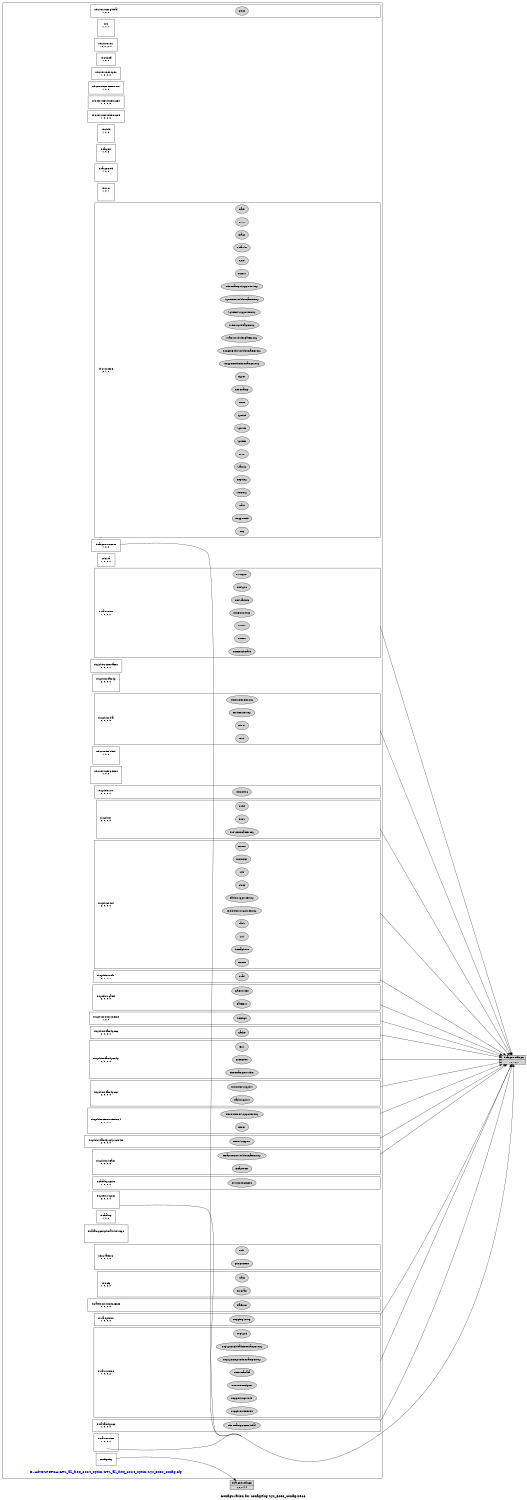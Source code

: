 digraph configuration {
    size="7.5,10";
    rankdir=LR;
    ranksep=".50 equally";
    concentrate=true;
    compound=true;
    label="\nConfiguration for configPkg/Sys_BIOs_config.xe66"
  node [font=Helvetica, fontsize=14, fontcolor=black];  subgraph cluster0 {label=""; __cfg [label="D:/AdvDSPFPGA/GTZ_all_freq_2024_optim/GTZ_all_freq_2024_optim/Sys_BIOs_config.cfg", color=white, fontcolor=blue];
    node [font=Helvetica, fontsize=10];    subgraph cluster1 {
        label="";
        xdc_services_global__top [shape=box,label="xdc.services.global\n1, 0, 0", color=white];
        xdc_services_global__bot [shape=point,label="", style=invis];
        xdc_services_global_Clock [style=filled,fillcolor=lightgray, label="Clock"];
        xdc_services_global__top -> xdc_services_global_Clock[style=invis];
        xdc_services_global_Clock -> xdc_services_global__bot[style=invis];
    }
    subgraph cluster2 {
        label="";
        xdc__top [shape=box,label="xdc\n1, 1, 1", color=white];
        xdc__bot [shape=point,label="", style=invis];
    }
    subgraph cluster3 {
        label="";
        xdc_corevers__top [shape=box,label="xdc.corevers\n16, 0, 2, 0", color=white];
    }
    subgraph cluster4 {
        label="";
        xdc_shelf__top [shape=box,label="xdc.shelf\n1, 0, 0", color=white];
    }
    subgraph cluster5 {
        label="";
        xdc_services_spec__top [shape=box,label="xdc.services.spec\n1, 0, 0, 0", color=white];
    }
    subgraph cluster6 {
        label="";
        xdc_services_intern_xsr__top [shape=box,label="xdc.services.intern.xsr\n1, 0, 0", color=white];
    }
    subgraph cluster7 {
        label="";
        xdc_services_intern_gen__top [shape=box,label="xdc.services.intern.gen\n1, 0, 0, 0", color=white];
    }
    subgraph cluster8 {
        label="";
        xdc_services_intern_cmd__top [shape=box,label="xdc.services.intern.cmd\n1, 0, 0, 0", color=white];
    }
    subgraph cluster9 {
        label="";
        xdc_bld__top [shape=box,label="xdc.bld\n1, 0, 2", color=white];
        xdc_bld__bot [shape=point,label="", style=invis];
    }
    subgraph cluster10 {
        label="";
        ti_targets__top [shape=box,label="ti.targets\n1, 0, 3", color=white];
        ti_targets__bot [shape=point,label="", style=invis];
    }
    subgraph cluster11 {
        label="";
        ti_targets_elf__top [shape=box,label="ti.targets.elf\n1, 0, 0", color=white];
        ti_targets_elf__bot [shape=point,label="", style=invis];
    }
    subgraph cluster12 {
        label="";
        xdc_rov__top [shape=box,label="xdc.rov\n1, 0, 1", color=white];
        xdc_rov__bot [shape=point,label="", style=invis];
    }
    subgraph cluster13 {
        label="";
        xdc_runtime__top [shape=box,label="xdc.runtime\n2, 1, 0", color=white];
        xdc_runtime__bot [shape=point,label="", style=invis];
        xdc_runtime_Assert [style=filled,fillcolor=lightgray, label="Assert"];
        xdc_runtime__top -> xdc_runtime_Assert[style=invis];
        xdc_runtime_Assert -> xdc_runtime__bot[style=invis];
        xdc_runtime_Core [style=filled,fillcolor=lightgray, label="Core"];
        xdc_runtime__top -> xdc_runtime_Core[style=invis];
        xdc_runtime_Core -> xdc_runtime__bot[style=invis];
        xdc_runtime_Defaults [style=filled,fillcolor=lightgray, label="Defaults"];
        xdc_runtime__top -> xdc_runtime_Defaults[style=invis];
        xdc_runtime_Defaults -> xdc_runtime__bot[style=invis];
        xdc_runtime_Diags [style=filled,fillcolor=lightgray, label="Diags"];
        xdc_runtime__top -> xdc_runtime_Diags[style=invis];
        xdc_runtime_Diags -> xdc_runtime__bot[style=invis];
        xdc_runtime_Error [style=filled,fillcolor=lightgray, label="Error"];
        xdc_runtime__top -> xdc_runtime_Error[style=invis];
        xdc_runtime_Error -> xdc_runtime__bot[style=invis];
        xdc_runtime_Gate [style=filled,fillcolor=lightgray, label="Gate"];
        xdc_runtime__top -> xdc_runtime_Gate[style=invis];
        xdc_runtime_Gate -> xdc_runtime__bot[style=invis];
        xdc_runtime_Log [style=filled,fillcolor=lightgray, label="Log"];
        xdc_runtime__top -> xdc_runtime_Log[style=invis];
        xdc_runtime_Log -> xdc_runtime__bot[style=invis];
        xdc_runtime_LoggerBuf [style=filled,fillcolor=lightgray, label="LoggerBuf"];
        xdc_runtime__top -> xdc_runtime_LoggerBuf[style=invis];
        xdc_runtime_LoggerBuf -> xdc_runtime__bot[style=invis];
        xdc_runtime_Main [style=filled,fillcolor=lightgray, label="Main"];
        xdc_runtime__top -> xdc_runtime_Main[style=invis];
        xdc_runtime_Main -> xdc_runtime__bot[style=invis];
        xdc_runtime_Memory [style=filled,fillcolor=lightgray, label="Memory"];
        xdc_runtime__top -> xdc_runtime_Memory[style=invis];
        xdc_runtime_Memory -> xdc_runtime__bot[style=invis];
        xdc_runtime_Registry [style=filled,fillcolor=lightgray, label="Registry"];
        xdc_runtime__top -> xdc_runtime_Registry[style=invis];
        xdc_runtime_Registry -> xdc_runtime__bot[style=invis];
        xdc_runtime_Startup [style=filled,fillcolor=lightgray, label="Startup"];
        xdc_runtime__top -> xdc_runtime_Startup[style=invis];
        xdc_runtime_Startup -> xdc_runtime__bot[style=invis];
        xdc_runtime_Reset [style=filled,fillcolor=lightgray, label="Reset"];
        xdc_runtime__top -> xdc_runtime_Reset[style=invis];
        xdc_runtime_Reset -> xdc_runtime__bot[style=invis];
        xdc_runtime_System [style=filled,fillcolor=lightgray, label="System"];
        xdc_runtime__top -> xdc_runtime_System[style=invis];
        xdc_runtime_System -> xdc_runtime__bot[style=invis];
        xdc_runtime_SysMin [style=filled,fillcolor=lightgray, label="SysMin"];
        xdc_runtime__top -> xdc_runtime_SysMin[style=invis];
        xdc_runtime_SysMin -> xdc_runtime__bot[style=invis];
        xdc_runtime_SysStd [style=filled,fillcolor=lightgray, label="SysStd"];
        xdc_runtime__top -> xdc_runtime_SysStd[style=invis];
        xdc_runtime_SysStd -> xdc_runtime__bot[style=invis];
        xdc_runtime_Text [style=filled,fillcolor=lightgray, label="Text"];
        xdc_runtime__top -> xdc_runtime_Text[style=invis];
        xdc_runtime_Text -> xdc_runtime__bot[style=invis];
        xdc_runtime_Timestamp [style=filled,fillcolor=lightgray, label="Timestamp"];
        xdc_runtime__top -> xdc_runtime_Timestamp[style=invis];
        xdc_runtime_Timestamp -> xdc_runtime__bot[style=invis];
        xdc_runtime_Types [style=filled,fillcolor=lightgray, label="Types"];
        xdc_runtime__top -> xdc_runtime_Types[style=invis];
        xdc_runtime_Types -> xdc_runtime__bot[style=invis];
        xdc_runtime_LoggerBuf_TimestampProxy [style=filled,fillcolor=lightgray, label="LoggerBuf_TimestampProxy"];
        xdc_runtime__top -> xdc_runtime_LoggerBuf_TimestampProxy[style=invis];
        xdc_runtime_LoggerBuf_TimestampProxy -> xdc_runtime__bot[style=invis];
        xdc_runtime_LoggerBuf_Module_GateProxy [style=filled,fillcolor=lightgray, label="LoggerBuf_Module_GateProxy"];
        xdc_runtime__top -> xdc_runtime_LoggerBuf_Module_GateProxy[style=invis];
        xdc_runtime_LoggerBuf_Module_GateProxy -> xdc_runtime__bot[style=invis];
        xdc_runtime_Main_Module_GateProxy [style=filled,fillcolor=lightgray, label="Main_Module_GateProxy"];
        xdc_runtime__top -> xdc_runtime_Main_Module_GateProxy[style=invis];
        xdc_runtime_Main_Module_GateProxy -> xdc_runtime__bot[style=invis];
        xdc_runtime_Memory_HeapProxy [style=filled,fillcolor=lightgray, label="Memory_HeapProxy"];
        xdc_runtime__top -> xdc_runtime_Memory_HeapProxy[style=invis];
        xdc_runtime_Memory_HeapProxy -> xdc_runtime__bot[style=invis];
        xdc_runtime_System_SupportProxy [style=filled,fillcolor=lightgray, label="System_SupportProxy"];
        xdc_runtime__top -> xdc_runtime_System_SupportProxy[style=invis];
        xdc_runtime_System_SupportProxy -> xdc_runtime__bot[style=invis];
        xdc_runtime_System_Module_GateProxy [style=filled,fillcolor=lightgray, label="System_Module_GateProxy"];
        xdc_runtime__top -> xdc_runtime_System_Module_GateProxy[style=invis];
        xdc_runtime_System_Module_GateProxy -> xdc_runtime__bot[style=invis];
        xdc_runtime_Timestamp_SupportProxy [style=filled,fillcolor=lightgray, label="Timestamp_SupportProxy"];
        xdc_runtime__top -> xdc_runtime_Timestamp_SupportProxy[style=invis];
        xdc_runtime_Timestamp_SupportProxy -> xdc_runtime__bot[style=invis];
    }
    subgraph cluster14 {
        label="";
        ti_targets_rts6000__top [shape=box,label="ti.targets.rts6000\n1, 0, 0", color=white];
    }
    subgraph cluster15 {
        label="";
        xdc_rta__top [shape=box,label="xdc.rta\n1, 0, 0, 0", color=white];
    }
    subgraph cluster16 {
        label="";
        ti_uia_events__top [shape=box,label="ti.uia.events\n1, 0, 0, 2", color=white];
        ti_uia_events__bot [shape=point,label="", style=invis];
        ti_uia_events_DvtTypes [style=filled,fillcolor=lightgray, label="DvtTypes"];
        ti_uia_events__top -> ti_uia_events_DvtTypes[style=invis];
        ti_uia_events_DvtTypes -> ti_uia_events__bot[style=invis];
        ti_uia_events_UIABenchmark [style=filled,fillcolor=lightgray, label="UIABenchmark"];
        ti_uia_events__top -> ti_uia_events_UIABenchmark[style=invis];
        ti_uia_events_UIABenchmark -> ti_uia_events__bot[style=invis];
        ti_uia_events_UIAErr [style=filled,fillcolor=lightgray, label="UIAErr"];
        ti_uia_events__top -> ti_uia_events_UIAErr[style=invis];
        ti_uia_events_UIAErr -> ti_uia_events__bot[style=invis];
        ti_uia_events_UIAEvt [style=filled,fillcolor=lightgray, label="UIAEvt"];
        ti_uia_events__top -> ti_uia_events_UIAEvt[style=invis];
        ti_uia_events_UIAEvt -> ti_uia_events__bot[style=invis];
        ti_uia_events_UIARoundtrip [style=filled,fillcolor=lightgray, label="UIARoundtrip"];
        ti_uia_events__top -> ti_uia_events_UIARoundtrip[style=invis];
        ti_uia_events_UIARoundtrip -> ti_uia_events__bot[style=invis];
        ti_uia_events_UIAStatistic [style=filled,fillcolor=lightgray, label="UIAStatistic"];
        ti_uia_events__top -> ti_uia_events_UIAStatistic[style=invis];
        ti_uia_events_UIAStatistic -> ti_uia_events__bot[style=invis];
        ti_uia_events_UIASync [style=filled,fillcolor=lightgray, label="UIASync"];
        ti_uia_events__top -> ti_uia_events_UIASync[style=invis];
        ti_uia_events_UIASync -> ti_uia_events__bot[style=invis];
    }
    subgraph cluster17 {
        label="";
        ti_sysbios_interfaces__top [shape=box,label="ti.sysbios.interfaces\n2, 0, 0, 0", color=white];
    }
    subgraph cluster18 {
        label="";
        ti_sysbios_family__top [shape=box,label="ti.sysbios.family\n2, 0, 0, 0", color=white];
        ti_sysbios_family__bot [shape=point,label="", style=invis];
    }
    subgraph cluster19 {
        label="";
        ti_sysbios_hal__top [shape=box,label="ti.sysbios.hal\n2, 0, 0, 0", color=white];
        ti_sysbios_hal__bot [shape=point,label="", style=invis];
        ti_sysbios_hal_Hwi [style=filled,fillcolor=lightgray, label="Hwi"];
        ti_sysbios_hal__top -> ti_sysbios_hal_Hwi[style=invis];
        ti_sysbios_hal_Hwi -> ti_sysbios_hal__bot[style=invis];
        ti_sysbios_hal_Timer [style=filled,fillcolor=lightgray, label="Timer"];
        ti_sysbios_hal__top -> ti_sysbios_hal_Timer[style=invis];
        ti_sysbios_hal_Timer -> ti_sysbios_hal__bot[style=invis];
        ti_sysbios_hal_Hwi_HwiProxy [style=filled,fillcolor=lightgray, label="Hwi_HwiProxy"];
        ti_sysbios_hal__top -> ti_sysbios_hal_Hwi_HwiProxy[style=invis];
        ti_sysbios_hal_Hwi_HwiProxy -> ti_sysbios_hal__bot[style=invis];
        ti_sysbios_hal_Timer_TimerProxy [style=filled,fillcolor=lightgray, label="Timer_TimerProxy"];
        ti_sysbios_hal__top -> ti_sysbios_hal_Timer_TimerProxy[style=invis];
        ti_sysbios_hal_Timer_TimerProxy -> ti_sysbios_hal__bot[style=invis];
    }
    subgraph cluster20 {
        label="";
        xdc_runtime_knl__top [shape=box,label="xdc.runtime.knl\n1, 0, 0", color=white];
        xdc_runtime_knl__bot [shape=point,label="", style=invis];
    }
    subgraph cluster21 {
        label="";
        xdc_services_getset__top [shape=box,label="xdc.services.getset\n1, 0, 0", color=white];
        xdc_services_getset__bot [shape=point,label="", style=invis];
    }
    subgraph cluster22 {
        label="";
        ti_sysbios_rts__top [shape=box,label="ti.sysbios.rts\n2, 0, 0, 0", color=white];
        ti_sysbios_rts__bot [shape=point,label="", style=invis];
        ti_sysbios_rts_MemAlloc [style=filled,fillcolor=lightgray, label="MemAlloc"];
        ti_sysbios_rts__top -> ti_sysbios_rts_MemAlloc[style=invis];
        ti_sysbios_rts_MemAlloc -> ti_sysbios_rts__bot[style=invis];
    }
    subgraph cluster23 {
        label="";
        ti_sysbios__top [shape=box,label="ti.sysbios\n2, 0, 0, 0", color=white];
        ti_sysbios__bot [shape=point,label="", style=invis];
        ti_sysbios_BIOS [style=filled,fillcolor=lightgray, label="BIOS"];
        ti_sysbios__top -> ti_sysbios_BIOS[style=invis];
        ti_sysbios_BIOS -> ti_sysbios__bot[style=invis];
        ti_sysbios_Build [style=filled,fillcolor=lightgray, label="Build"];
        ti_sysbios__top -> ti_sysbios_Build[style=invis];
        ti_sysbios_Build -> ti_sysbios__bot[style=invis];
        ti_sysbios_BIOS_RtsGateProxy [style=filled,fillcolor=lightgray, label="BIOS_RtsGateProxy"];
        ti_sysbios__top -> ti_sysbios_BIOS_RtsGateProxy[style=invis];
        ti_sysbios_BIOS_RtsGateProxy -> ti_sysbios__bot[style=invis];
    }
    subgraph cluster24 {
        label="";
        ti_sysbios_knl__top [shape=box,label="ti.sysbios.knl\n2, 0, 0, 0", color=white];
        ti_sysbios_knl__bot [shape=point,label="", style=invis];
        ti_sysbios_knl_Clock [style=filled,fillcolor=lightgray, label="Clock"];
        ti_sysbios_knl__top -> ti_sysbios_knl_Clock[style=invis];
        ti_sysbios_knl_Clock -> ti_sysbios_knl__bot[style=invis];
        ti_sysbios_knl_Idle [style=filled,fillcolor=lightgray, label="Idle"];
        ti_sysbios_knl__top -> ti_sysbios_knl_Idle[style=invis];
        ti_sysbios_knl_Idle -> ti_sysbios_knl__bot[style=invis];
        ti_sysbios_knl_Intrinsics [style=filled,fillcolor=lightgray, label="Intrinsics"];
        ti_sysbios_knl__top -> ti_sysbios_knl_Intrinsics[style=invis];
        ti_sysbios_knl_Intrinsics -> ti_sysbios_knl__bot[style=invis];
        ti_sysbios_knl_Event [style=filled,fillcolor=lightgray, label="Event"];
        ti_sysbios_knl__top -> ti_sysbios_knl_Event[style=invis];
        ti_sysbios_knl_Event -> ti_sysbios_knl__bot[style=invis];
        ti_sysbios_knl_Queue [style=filled,fillcolor=lightgray, label="Queue"];
        ti_sysbios_knl__top -> ti_sysbios_knl_Queue[style=invis];
        ti_sysbios_knl_Queue -> ti_sysbios_knl__bot[style=invis];
        ti_sysbios_knl_Semaphore [style=filled,fillcolor=lightgray, label="Semaphore"];
        ti_sysbios_knl__top -> ti_sysbios_knl_Semaphore[style=invis];
        ti_sysbios_knl_Semaphore -> ti_sysbios_knl__bot[style=invis];
        ti_sysbios_knl_Swi [style=filled,fillcolor=lightgray, label="Swi"];
        ti_sysbios_knl__top -> ti_sysbios_knl_Swi[style=invis];
        ti_sysbios_knl_Swi -> ti_sysbios_knl__bot[style=invis];
        ti_sysbios_knl_Task [style=filled,fillcolor=lightgray, label="Task"];
        ti_sysbios_knl__top -> ti_sysbios_knl_Task[style=invis];
        ti_sysbios_knl_Task -> ti_sysbios_knl__bot[style=invis];
        ti_sysbios_knl_Intrinsics_SupportProxy [style=filled,fillcolor=lightgray, label="Intrinsics_SupportProxy"];
        ti_sysbios_knl__top -> ti_sysbios_knl_Intrinsics_SupportProxy[style=invis];
        ti_sysbios_knl_Intrinsics_SupportProxy -> ti_sysbios_knl__bot[style=invis];
        ti_sysbios_knl_Task_SupportProxy [style=filled,fillcolor=lightgray, label="Task_SupportProxy"];
        ti_sysbios_knl__top -> ti_sysbios_knl_Task_SupportProxy[style=invis];
        ti_sysbios_knl_Task_SupportProxy -> ti_sysbios_knl__bot[style=invis];
    }
    subgraph cluster25 {
        label="";
        ti_sysbios_syncs__top [shape=box,label="ti.sysbios.syncs\n2, 0, 0, 0", color=white];
        ti_sysbios_syncs__bot [shape=point,label="", style=invis];
    }
    subgraph cluster26 {
        label="";
        ti_sysbios_utils__top [shape=box,label="ti.sysbios.utils\n2, 0, 0, 0", color=white];
        ti_sysbios_utils__bot [shape=point,label="", style=invis];
        ti_sysbios_utils_Load [style=filled,fillcolor=lightgray, label="Load"];
        ti_sysbios_utils__top -> ti_sysbios_utils_Load[style=invis];
        ti_sysbios_utils_Load -> ti_sysbios_utils__bot[style=invis];
    }
    subgraph cluster27 {
        label="";
        ti_sysbios_gates__top [shape=box,label="ti.sysbios.gates\n2, 0, 0, 0", color=white];
        ti_sysbios_gates__bot [shape=point,label="", style=invis];
        ti_sysbios_gates_GateHwi [style=filled,fillcolor=lightgray, label="GateHwi"];
        ti_sysbios_gates__top -> ti_sysbios_gates_GateHwi[style=invis];
        ti_sysbios_gates_GateHwi -> ti_sysbios_gates__bot[style=invis];
        ti_sysbios_gates_GateMutex [style=filled,fillcolor=lightgray, label="GateMutex"];
        ti_sysbios_gates__top -> ti_sysbios_gates_GateMutex[style=invis];
        ti_sysbios_gates_GateMutex -> ti_sysbios_gates__bot[style=invis];
    }
    subgraph cluster28 {
        label="";
        ti_sysbios_xdcruntime__top [shape=box,label="ti.sysbios.xdcruntime\n1, 0, 0", color=white];
        ti_sysbios_xdcruntime__bot [shape=point,label="", style=invis];
        ti_sysbios_xdcruntime_Settings [style=filled,fillcolor=lightgray, label="Settings"];
        ti_sysbios_xdcruntime__top -> ti_sysbios_xdcruntime_Settings[style=invis];
        ti_sysbios_xdcruntime_Settings -> ti_sysbios_xdcruntime__bot[style=invis];
    }
    subgraph cluster29 {
        label="";
        ti_sysbios_family_c66__top [shape=box,label="ti.sysbios.family.c66\n2, 0, 0, 0", color=white];
        ti_sysbios_family_c66__bot [shape=point,label="", style=invis];
        ti_sysbios_family_c66_Cache [style=filled,fillcolor=lightgray, label="Cache"];
        ti_sysbios_family_c66__top -> ti_sysbios_family_c66_Cache[style=invis];
        ti_sysbios_family_c66_Cache -> ti_sysbios_family_c66__bot[style=invis];
    }
    subgraph cluster30 {
        label="";
        ti_sysbios_family_c64p__top [shape=box,label="ti.sysbios.family.c64p\n2, 0, 0, 0", color=white];
        ti_sysbios_family_c64p__bot [shape=point,label="", style=invis];
        ti_sysbios_family_c64p_Exception [style=filled,fillcolor=lightgray, label="Exception"];
        ti_sysbios_family_c64p__top -> ti_sysbios_family_c64p_Exception[style=invis];
        ti_sysbios_family_c64p_Exception -> ti_sysbios_family_c64p__bot[style=invis];
        ti_sysbios_family_c64p_Hwi [style=filled,fillcolor=lightgray, label="Hwi"];
        ti_sysbios_family_c64p__top -> ti_sysbios_family_c64p_Hwi[style=invis];
        ti_sysbios_family_c64p_Hwi -> ti_sysbios_family_c64p__bot[style=invis];
        ti_sysbios_family_c64p_TimestampProvider [style=filled,fillcolor=lightgray, label="TimestampProvider"];
        ti_sysbios_family_c64p__top -> ti_sysbios_family_c64p_TimestampProvider[style=invis];
        ti_sysbios_family_c64p_TimestampProvider -> ti_sysbios_family_c64p__bot[style=invis];
    }
    subgraph cluster31 {
        label="";
        ti_sysbios_family_c62__top [shape=box,label="ti.sysbios.family.c62\n2, 0, 0, 0", color=white];
        ti_sysbios_family_c62__bot [shape=point,label="", style=invis];
        ti_sysbios_family_c62_TaskSupport [style=filled,fillcolor=lightgray, label="TaskSupport"];
        ti_sysbios_family_c62__top -> ti_sysbios_family_c62_TaskSupport[style=invis];
        ti_sysbios_family_c62_TaskSupport -> ti_sysbios_family_c62__bot[style=invis];
        ti_sysbios_family_c62_IntrinsicsSupport [style=filled,fillcolor=lightgray, label="IntrinsicsSupport"];
        ti_sysbios_family_c62__top -> ti_sysbios_family_c62_IntrinsicsSupport[style=invis];
        ti_sysbios_family_c62_IntrinsicsSupport -> ti_sysbios_family_c62__bot[style=invis];
    }
    subgraph cluster32 {
        label="";
        ti_sysbios_timers_timer64__top [shape=box,label="ti.sysbios.timers.timer64\n2, 0, 0, 0", color=white];
        ti_sysbios_timers_timer64__bot [shape=point,label="", style=invis];
        ti_sysbios_timers_timer64_Timer [style=filled,fillcolor=lightgray, label="Timer"];
        ti_sysbios_timers_timer64__top -> ti_sysbios_timers_timer64_Timer[style=invis];
        ti_sysbios_timers_timer64_Timer -> ti_sysbios_timers_timer64__bot[style=invis];
        ti_sysbios_timers_timer64_Timer_TimerSupportProxy [style=filled,fillcolor=lightgray, label="Timer_TimerSupportProxy"];
        ti_sysbios_timers_timer64__top -> ti_sysbios_timers_timer64_Timer_TimerSupportProxy[style=invis];
        ti_sysbios_timers_timer64_Timer_TimerSupportProxy -> ti_sysbios_timers_timer64__bot[style=invis];
    }
    subgraph cluster33 {
        label="";
        ti_sysbios_family_c64p_tci6488__top [shape=box,label="ti.sysbios.family.c64p.tci6488\n2, 0, 0, 0", color=white];
        ti_sysbios_family_c64p_tci6488__bot [shape=point,label="", style=invis];
        ti_sysbios_family_c64p_tci6488_TimerSupport [style=filled,fillcolor=lightgray, label="TimerSupport"];
        ti_sysbios_family_c64p_tci6488__top -> ti_sysbios_family_c64p_tci6488_TimerSupport[style=invis];
        ti_sysbios_family_c64p_tci6488_TimerSupport -> ti_sysbios_family_c64p_tci6488__bot[style=invis];
    }
    subgraph cluster34 {
        label="";
        ti_sysbios_heaps__top [shape=box,label="ti.sysbios.heaps\n2, 0, 0, 0", color=white];
        ti_sysbios_heaps__bot [shape=point,label="", style=invis];
        ti_sysbios_heaps_HeapMem [style=filled,fillcolor=lightgray, label="HeapMem"];
        ti_sysbios_heaps__top -> ti_sysbios_heaps_HeapMem[style=invis];
        ti_sysbios_heaps_HeapMem -> ti_sysbios_heaps__bot[style=invis];
        ti_sysbios_heaps_HeapMem_Module_GateProxy [style=filled,fillcolor=lightgray, label="HeapMem_Module_GateProxy"];
        ti_sysbios_heaps__top -> ti_sysbios_heaps_HeapMem_Module_GateProxy[style=invis];
        ti_sysbios_heaps_HeapMem_Module_GateProxy -> ti_sysbios_heaps__bot[style=invis];
    }
    subgraph cluster35 {
        label="";
        ti_catalog_c6000__top [shape=box,label="ti.catalog.c6000\n1, 0, 0, 0", color=white];
        ti_catalog_c6000__bot [shape=point,label="", style=invis];
        ti_catalog_c6000_TMS320TCI6608 [style=filled,fillcolor=lightgray, label="TMS320TCI6608"];
        ti_catalog_c6000__top -> ti_catalog_c6000_TMS320TCI6608[style=invis];
        ti_catalog_c6000_TMS320TCI6608 -> ti_catalog_c6000__bot[style=invis];
    }
    subgraph cluster36 {
        label="";
        ti_catalog__top [shape=box,label="ti.catalog\n1, 0, 0", color=white];
    }
    subgraph cluster37 {
        label="";
        ti_catalog_peripherals_hdvicp2__top [shape=box,label="ti.catalog.peripherals.hdvicp2\n", color=white];
        ti_catalog_peripherals_hdvicp2__bot [shape=point,label="", style=invis];
    }
    subgraph cluster38 {
        label="";
        xdc_platform__top [shape=box,label="xdc.platform\n1, 0, 1, 0", color=white];
        xdc_platform__bot [shape=point,label="", style=invis];
        xdc_platform_ExeContext [style=filled,fillcolor=lightgray, label="ExeContext"];
        xdc_platform__top -> xdc_platform_ExeContext[style=invis];
        xdc_platform_ExeContext -> xdc_platform__bot[style=invis];
        xdc_platform_Utils [style=filled,fillcolor=lightgray, label="Utils"];
        xdc_platform__top -> xdc_platform_Utils[style=invis];
        xdc_platform_Utils -> xdc_platform__bot[style=invis];
    }
    subgraph cluster39 {
        label="";
        xdc_cfg__top [shape=box,label="xdc.cfg\n1, 0, 2, 0", color=white];
        xdc_cfg__bot [shape=point,label="", style=invis];
        xdc_cfg_Program [style=filled,fillcolor=lightgray, label="Program"];
        xdc_cfg__top -> xdc_cfg_Program[style=invis];
        xdc_cfg_Program -> xdc_cfg__bot[style=invis];
        xdc_cfg_Main [style=filled,fillcolor=lightgray, label="Main"];
        xdc_cfg__top -> xdc_cfg_Main[style=invis];
        xdc_cfg_Main -> xdc_cfg__bot[style=invis];
    }
    subgraph cluster40 {
        label="";
        ti_platforms_simTCI6608__top [shape=box,label="ti.platforms.simTCI6608\n1, 0, 0, 0", color=white];
        ti_platforms_simTCI6608__bot [shape=point,label="", style=invis];
        ti_platforms_simTCI6608_Platform [style=filled,fillcolor=lightgray, label="Platform"];
        ti_platforms_simTCI6608__top -> ti_platforms_simTCI6608_Platform[style=invis];
        ti_platforms_simTCI6608_Platform -> ti_platforms_simTCI6608__bot[style=invis];
    }
    subgraph cluster41 {
        label="";
        ti_uia_runtime__top [shape=box,label="ti.uia.runtime\n1, 0, 0, 2", color=white];
        ti_uia_runtime__bot [shape=point,label="", style=invis];
        ti_uia_runtime_LogSync [style=filled,fillcolor=lightgray, label="LogSync"];
        ti_uia_runtime__top -> ti_uia_runtime_LogSync[style=invis];
        ti_uia_runtime_LogSync -> ti_uia_runtime__bot[style=invis];
        ti_uia_runtime_LoggerProbePoint [style=filled,fillcolor=lightgray, label="LoggerProbePoint"];
        ti_uia_runtime__top -> ti_uia_runtime_LoggerProbePoint[style=invis];
        ti_uia_runtime_LoggerProbePoint -> ti_uia_runtime__bot[style=invis];
        ti_uia_runtime_LoggerStopMode [style=filled,fillcolor=lightgray, label="LoggerStopMode"];
        ti_uia_runtime__top -> ti_uia_runtime_LoggerStopMode[style=invis];
        ti_uia_runtime_LoggerStopMode -> ti_uia_runtime__bot[style=invis];
        ti_uia_runtime_QueueDescriptor [style=filled,fillcolor=lightgray, label="QueueDescriptor"];
        ti_uia_runtime__top -> ti_uia_runtime_QueueDescriptor[style=invis];
        ti_uia_runtime_QueueDescriptor -> ti_uia_runtime__bot[style=invis];
        ti_uia_runtime_UIAMetaData [style=filled,fillcolor=lightgray, label="UIAMetaData"];
        ti_uia_runtime__top -> ti_uia_runtime_UIAMetaData[style=invis];
        ti_uia_runtime_UIAMetaData -> ti_uia_runtime__bot[style=invis];
        ti_uia_runtime_LogSync_CpuTimestampProxy [style=filled,fillcolor=lightgray, label="LogSync_CpuTimestampProxy"];
        ti_uia_runtime__top -> ti_uia_runtime_LogSync_CpuTimestampProxy[style=invis];
        ti_uia_runtime_LogSync_CpuTimestampProxy -> ti_uia_runtime__bot[style=invis];
        ti_uia_runtime_LogSync_GlobalTimestampProxy [style=filled,fillcolor=lightgray, label="LogSync_GlobalTimestampProxy"];
        ti_uia_runtime__top -> ti_uia_runtime_LogSync_GlobalTimestampProxy[style=invis];
        ti_uia_runtime_LogSync_GlobalTimestampProxy -> ti_uia_runtime__bot[style=invis];
    }
    subgraph cluster42 {
        label="";
        ti_uia_family_c66__top [shape=box,label="ti.uia.family.c66\n1, 0, 0, 0", color=white];
        ti_uia_family_c66__bot [shape=point,label="", style=invis];
        ti_uia_family_c66_TimestampC66XGlobal [style=filled,fillcolor=lightgray, label="TimestampC66XGlobal"];
        ti_uia_family_c66__top -> ti_uia_family_c66_TimestampC66XGlobal[style=invis];
        ti_uia_family_c66_TimestampC66XGlobal -> ti_uia_family_c66__bot[style=invis];
    }
    subgraph cluster43 {
        label="";
        ti_uia_sysbios__top [shape=box,label="ti.uia.sysbios\n1, 0, 0, 0", color=white];
        ti_uia_sysbios__bot [shape=point,label="", style=invis];
        ti_uia_sysbios_LoggingSetup [style=filled,fillcolor=lightgray, label="LoggingSetup"];
        ti_uia_sysbios__top -> ti_uia_sysbios_LoggingSetup[style=invis];
        ti_uia_sysbios_LoggingSetup -> ti_uia_sysbios__bot[style=invis];
    }
    subgraph cluster44 {
        label="";
        ti_uia_services__top [shape=box,label="ti.uia.services\n1, 0, 0, 0", color=white];
        ti_uia_services__bot [shape=point,label="", style=invis];
    }
    subgraph cluster45 {
        label="";
        configPkg__top [shape=box,label="configPkg\n", color=white];
    }
  }
  node [font=Helvetica, fontsize=10];
    ti_targets_elf_C66__1_0_7__2_0 [shape=record,label="ti.targets.elf.C66|1,0,7.2,0",style=filled, fillcolor=lightgrey];
    ti_targets_rts6000__top -> ti_targets_elf_C66__1_0_7__2_0 [ltail=cluster14];
    ti_targets_elf_C66__1_0_7__2_0 [shape=record,label="ti.targets.elf.C66|1,0,7.2,0",style=filled, fillcolor=lightgrey];
    ti_uia_events__bot -> ti_targets_elf_C66__1_0_7__2_0 [ltail=cluster16];
    ti_targets_elf_C66__1_0_7__2_0 [shape=record,label="ti.targets.elf.C66|1,0,7.2,0",style=filled, fillcolor=lightgrey];
    ti_sysbios_hal__bot -> ti_targets_elf_C66__1_0_7__2_0 [ltail=cluster19];
    ti_targets_elf_C66__1_0_7__2_0 [shape=record,label="ti.targets.elf.C66|1,0,7.2,0",style=filled, fillcolor=lightgrey];
    ti_sysbios__bot -> ti_targets_elf_C66__1_0_7__2_0 [ltail=cluster23];
    ti_targets_elf_C66__1_0_7__2_0 [shape=record,label="ti.targets.elf.C66|1,0,7.2,0",style=filled, fillcolor=lightgrey];
    ti_sysbios_knl__bot -> ti_targets_elf_C66__1_0_7__2_0 [ltail=cluster24];
    ti_targets_elf_C66__1_0_7__2_0 [shape=record,label="ti.targets.elf.C66|1,0,7.2,0",style=filled, fillcolor=lightgrey];
    ti_sysbios_syncs__bot -> ti_targets_elf_C66__1_0_7__2_0 [ltail=cluster25];
    ti_targets_elf_C66__1_0_7__2_0 [shape=record,label="ti.targets.elf.C66|1,0,7.2,0",style=filled, fillcolor=lightgrey];
    ti_sysbios_utils__bot -> ti_targets_elf_C66__1_0_7__2_0 [ltail=cluster26];
    ti_targets_elf_C66__1_0_7__2_0 [shape=record,label="ti.targets.elf.C66|1,0,7.2,0",style=filled, fillcolor=lightgrey];
    ti_sysbios_gates__bot -> ti_targets_elf_C66__1_0_7__2_0 [ltail=cluster27];
    ti_targets_elf_C66__1_0_7__2_0 [shape=record,label="ti.targets.elf.C66|1,0,7.2,0",style=filled, fillcolor=lightgrey];
    ti_sysbios_xdcruntime__bot -> ti_targets_elf_C66__1_0_7__2_0 [ltail=cluster28];
    ti_targets_elf_C66__1_0_7__2_0 [shape=record,label="ti.targets.elf.C66|1,0,7.2,0",style=filled, fillcolor=lightgrey];
    ti_sysbios_family_c66__bot -> ti_targets_elf_C66__1_0_7__2_0 [ltail=cluster29];
    ti_targets_elf_C66__1_0_7__2_0 [shape=record,label="ti.targets.elf.C66|1,0,7.2,0",style=filled, fillcolor=lightgrey];
    ti_sysbios_family_c64p__bot -> ti_targets_elf_C66__1_0_7__2_0 [ltail=cluster30];
    ti_targets_elf_C66__1_0_7__2_0 [shape=record,label="ti.targets.elf.C66|1,0,7.2,0",style=filled, fillcolor=lightgrey];
    ti_sysbios_family_c62__bot -> ti_targets_elf_C66__1_0_7__2_0 [ltail=cluster31];
    ti_targets_elf_C66__1_0_7__2_0 [shape=record,label="ti.targets.elf.C66|1,0,7.2,0",style=filled, fillcolor=lightgrey];
    ti_sysbios_timers_timer64__bot -> ti_targets_elf_C66__1_0_7__2_0 [ltail=cluster32];
    ti_targets_elf_C66__1_0_7__2_0 [shape=record,label="ti.targets.elf.C66|1,0,7.2,0",style=filled, fillcolor=lightgrey];
    ti_sysbios_family_c64p_tci6488__bot -> ti_targets_elf_C66__1_0_7__2_0 [ltail=cluster33];
    ti_targets_elf_C66__1_0_7__2_0 [shape=record,label="ti.targets.elf.C66|1,0,7.2,0",style=filled, fillcolor=lightgrey];
    ti_sysbios_heaps__bot -> ti_targets_elf_C66__1_0_7__2_0 [ltail=cluster34];
    ti_targets_elf_C66__1_0_7__2_0 [shape=record,label="ti.targets.elf.C66|1,0,7.2,0",style=filled, fillcolor=lightgrey];
    ti_uia_runtime__bot -> ti_targets_elf_C66__1_0_7__2_0 [ltail=cluster41];
    ti_targets_elf_C66__1_0_7__2_0 [shape=record,label="ti.targets.elf.C66|1,0,7.2,0",style=filled, fillcolor=lightgrey];
    ti_uia_family_c66__bot -> ti_targets_elf_C66__1_0_7__2_0 [ltail=cluster42];
    ti_targets_elf_C66__1_0_7__2_0 [shape=record,label="ti.targets.elf.C66|1,0,7.2,0",style=filled, fillcolor=lightgrey];
    ti_uia_sysbios__bot -> ti_targets_elf_C66__1_0_7__2_0 [ltail=cluster43];
    ti_targets_elf_C66__1_0_7__2_0 [shape=record,label="ti.targets.elf.C66|1,0,7.2,0",style=filled, fillcolor=lightgrey];
    ti_uia_services__bot -> ti_targets_elf_C66__1_0_7__2_0 [ltail=cluster44];
    ti_targets_elf_C66__1_0_7__4_4 [shape=record,label="ti.targets.elf.C66|1,0,7.4,4",style=filled, fillcolor=lightgrey];
    configPkg__top -> ti_targets_elf_C66__1_0_7__4_4 [ltail=cluster45];
}
